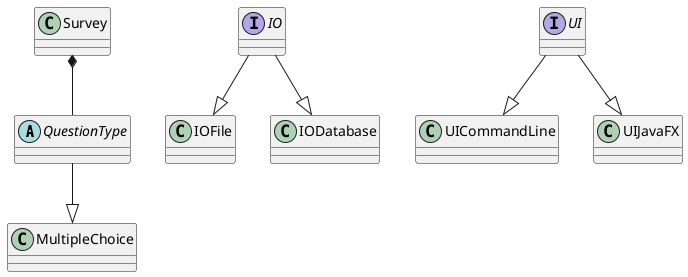 @startuml
'https://plantuml.com/class-diagram

abstract class QuestionType {
}

class MultipleChoice {
}

'class CheckboxChoice {'
'}'

QuestionType --|> MultipleChoice
'QuestionType --|> CheckboxChoice'

class Survey {
}

Survey *-- QuestionType

interface IO {
}

class IOFile {
}

class IODatabase {
}

IO --|> IOFile
IO --|> IODatabase

interface UI {
}

class UICommandLine {
}

UI --|> UICommandLine
UI --|> UIJavaFX

@enduml
